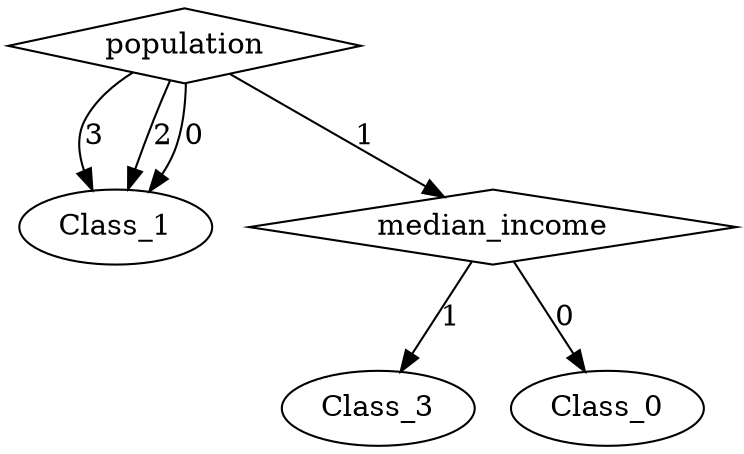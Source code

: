 digraph {
node [label=Class_3,style=""] Class_3
node [label=Class_0,style=""] Class_0
node [label=Class_1,style=""] Class_1
node [label=Class_1,style=""] Class_1
node [label=Class_1,style=""] Class_1
node [label=median_income,shape="diamond",style=""] 1
node [label=population,shape="diamond",style=""] 0

1 -> Class_3 [label="1"]
1 -> Class_0 [label="0"]
0 -> Class_1 [label="3"]
0 -> Class_1 [label="2"]
0 -> 1 [label="1"]
0 -> Class_1 [label="0"]
}